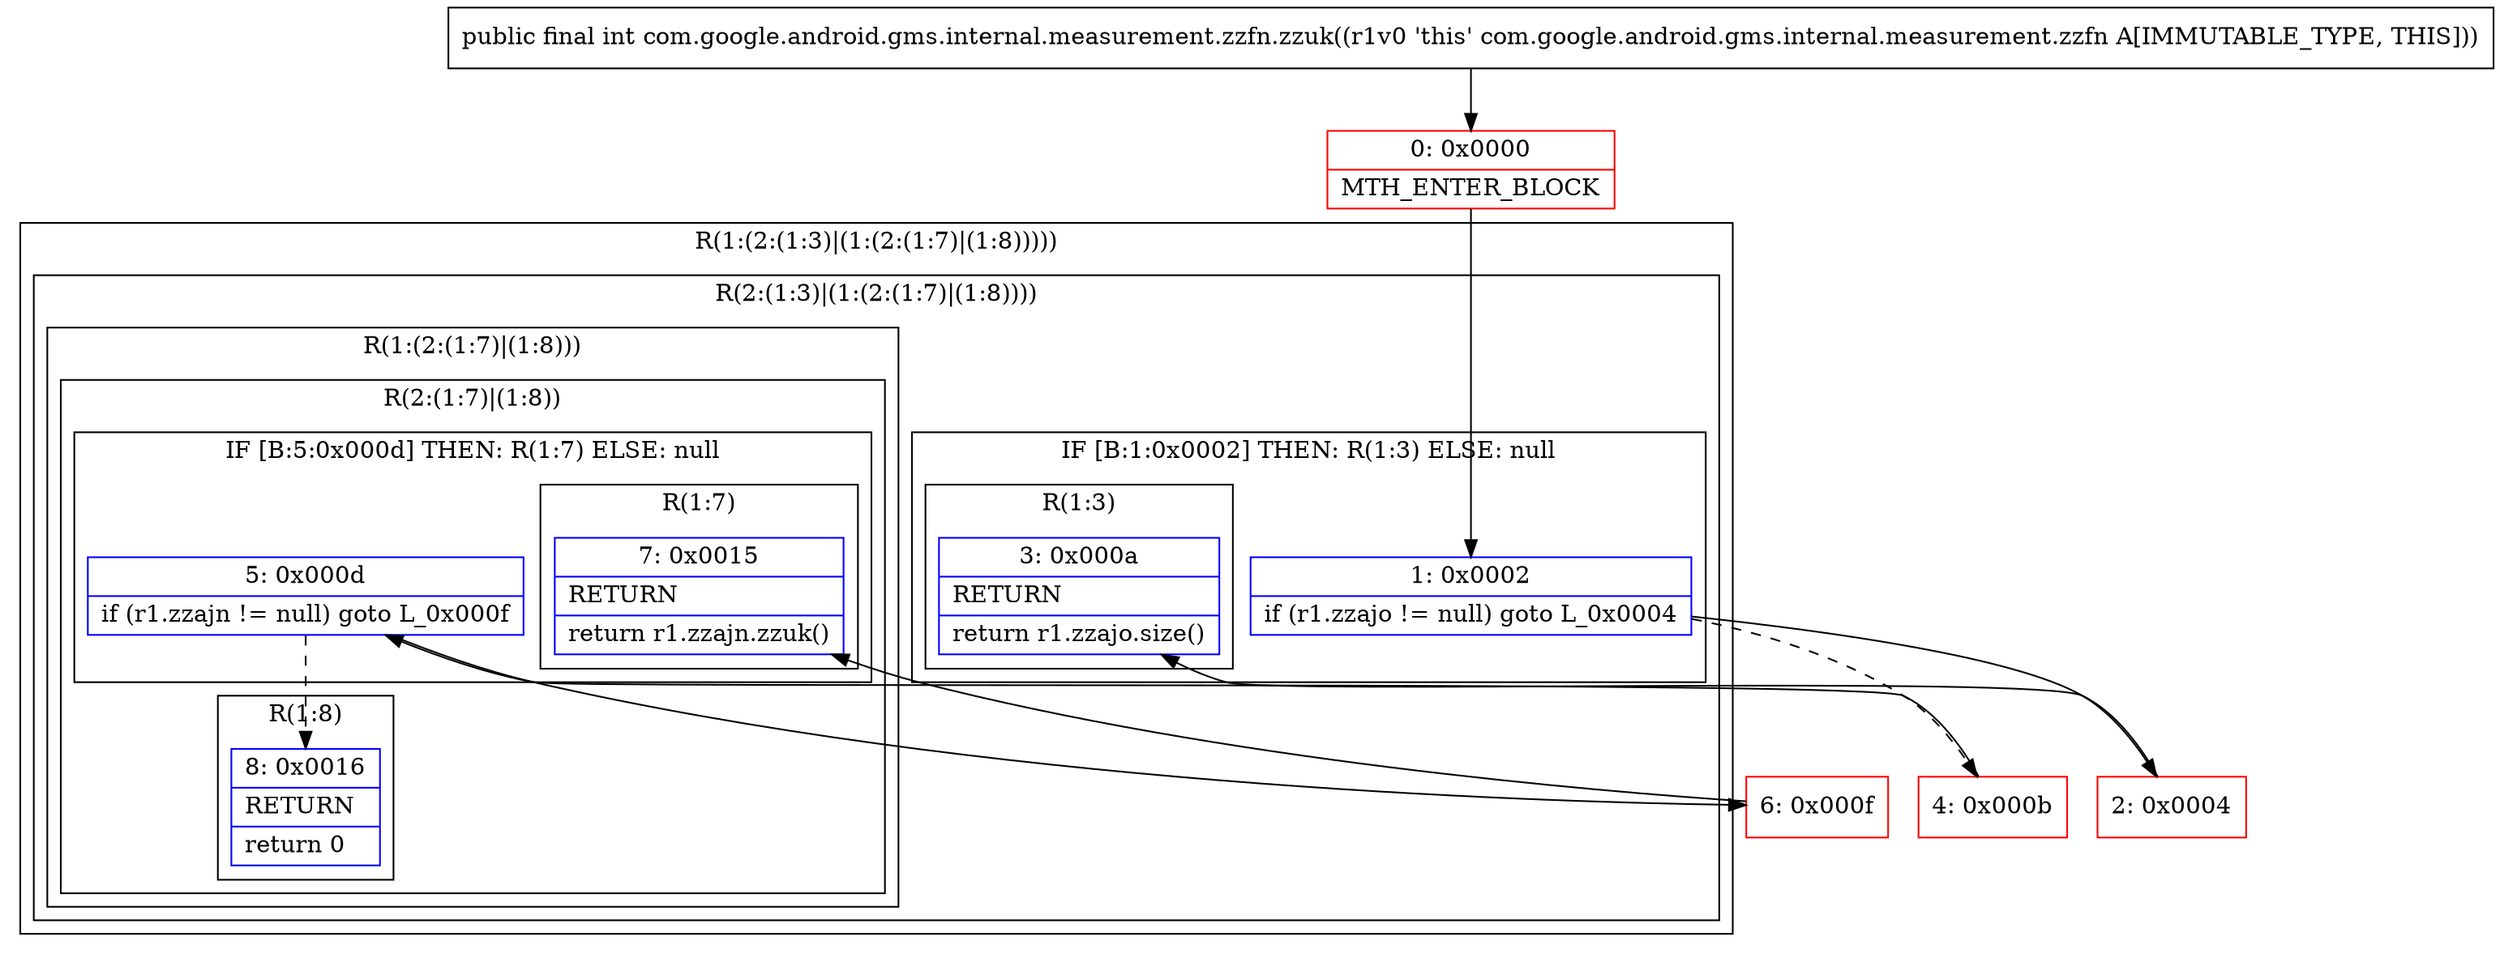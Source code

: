 digraph "CFG forcom.google.android.gms.internal.measurement.zzfn.zzuk()I" {
subgraph cluster_Region_383447736 {
label = "R(1:(2:(1:3)|(1:(2:(1:7)|(1:8)))))";
node [shape=record,color=blue];
subgraph cluster_Region_750785856 {
label = "R(2:(1:3)|(1:(2:(1:7)|(1:8))))";
node [shape=record,color=blue];
subgraph cluster_IfRegion_280131158 {
label = "IF [B:1:0x0002] THEN: R(1:3) ELSE: null";
node [shape=record,color=blue];
Node_1 [shape=record,label="{1\:\ 0x0002|if (r1.zzajo != null) goto L_0x0004\l}"];
subgraph cluster_Region_1010461171 {
label = "R(1:3)";
node [shape=record,color=blue];
Node_3 [shape=record,label="{3\:\ 0x000a|RETURN\l|return r1.zzajo.size()\l}"];
}
}
subgraph cluster_Region_2108953598 {
label = "R(1:(2:(1:7)|(1:8)))";
node [shape=record,color=blue];
subgraph cluster_Region_1366455069 {
label = "R(2:(1:7)|(1:8))";
node [shape=record,color=blue];
subgraph cluster_IfRegion_1383186339 {
label = "IF [B:5:0x000d] THEN: R(1:7) ELSE: null";
node [shape=record,color=blue];
Node_5 [shape=record,label="{5\:\ 0x000d|if (r1.zzajn != null) goto L_0x000f\l}"];
subgraph cluster_Region_1038823919 {
label = "R(1:7)";
node [shape=record,color=blue];
Node_7 [shape=record,label="{7\:\ 0x0015|RETURN\l|return r1.zzajn.zzuk()\l}"];
}
}
subgraph cluster_Region_1620962895 {
label = "R(1:8)";
node [shape=record,color=blue];
Node_8 [shape=record,label="{8\:\ 0x0016|RETURN\l|return 0\l}"];
}
}
}
}
}
Node_0 [shape=record,color=red,label="{0\:\ 0x0000|MTH_ENTER_BLOCK\l}"];
Node_2 [shape=record,color=red,label="{2\:\ 0x0004}"];
Node_4 [shape=record,color=red,label="{4\:\ 0x000b}"];
Node_6 [shape=record,color=red,label="{6\:\ 0x000f}"];
MethodNode[shape=record,label="{public final int com.google.android.gms.internal.measurement.zzfn.zzuk((r1v0 'this' com.google.android.gms.internal.measurement.zzfn A[IMMUTABLE_TYPE, THIS])) }"];
MethodNode -> Node_0;
Node_1 -> Node_2;
Node_1 -> Node_4[style=dashed];
Node_5 -> Node_6;
Node_5 -> Node_8[style=dashed];
Node_0 -> Node_1;
Node_2 -> Node_3;
Node_4 -> Node_5;
Node_6 -> Node_7;
}

